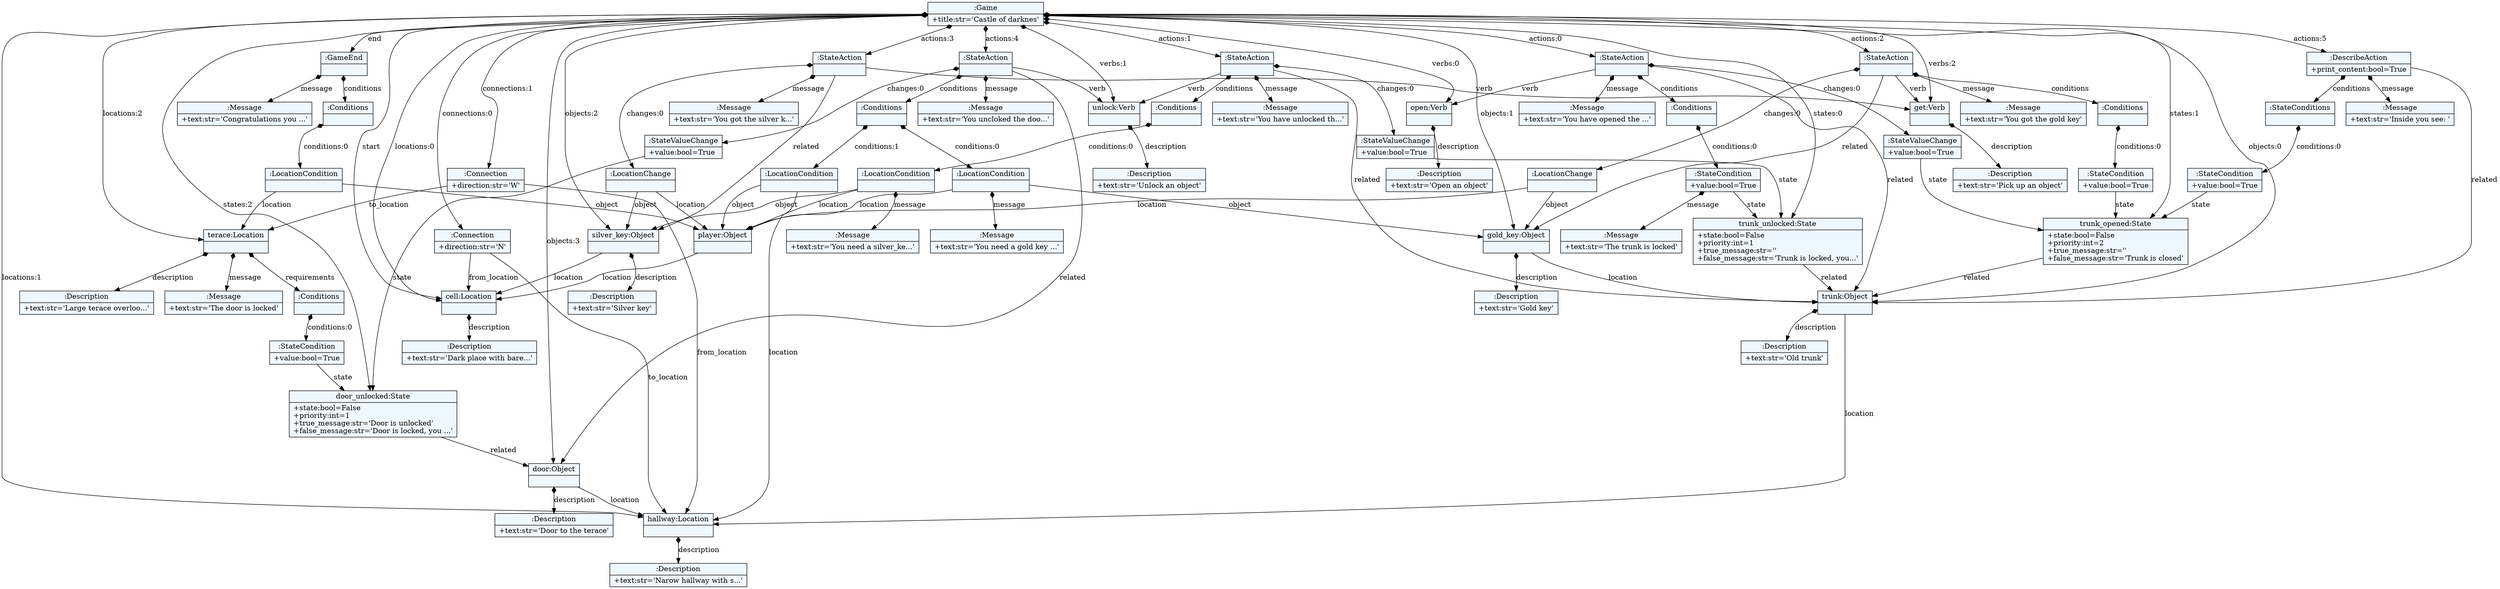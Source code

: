 
    digraph textX {
    fontname = "Bitstream Vera Sans"
    fontsize = 8
    node[
        shape=record,
        style=filled,
        fillcolor=aliceblue
    ]
    nodesep = 0.3
    edge[dir=black,arrowtail=empty]


1377814037984 -> 1377815945568 [label="start" ]
1377815945568 -> 1377815948256 [label="description" arrowtail=diamond dir=both]
1377815948256[label="{:Description|+text:str='Dark place with bare...'\l}"]
1377815945568[label="{cell:Location|}"]
1377814037984 -> 1377815699616 [label="end" arrowtail=diamond dir=both]
1377815699616 -> 1377815699664 [label="conditions" arrowtail=diamond dir=both]
1377815699664 -> 1377815946192 [label="conditions:0" arrowtail=diamond dir=both]
1377815946192 -> 1377767148944 [label="object" ]
1377767148944 -> 1377815945568 [label="location" ]
1377767148944[label="{player:Object|}"]
1377815946192 -> 1377815947920 [label="location" ]
1377815947920 -> 1377815947152 [label="description" arrowtail=diamond dir=both]
1377815947152[label="{:Description|+text:str='Large terace overloo...'\l}"]
1377815947920 -> 1377815946768 [label="requirements" arrowtail=diamond dir=both]
1377815946768 -> 1377815947728 [label="conditions:0" arrowtail=diamond dir=both]
1377815947728 -> 1377816016256 [label="state" ]
1377816016256 -> 1377816014960 [label="related" ]
1377816014960 -> 1377816015104 [label="description" arrowtail=diamond dir=both]
1377816015104[label="{:Description|+text:str='Door to the terace'\l}"]
1377816014960 -> 1377815949024 [label="location" ]
1377815949024 -> 1377815947488 [label="description" arrowtail=diamond dir=both]
1377815947488[label="{:Description|+text:str='Narow hallway with s...'\l}"]
1377815949024[label="{hallway:Location|}"]
1377816014960[label="{door:Object|}"]
1377816016256[label="{door_unlocked:State|+state:bool=False\l+priority:int=1\l+true_message:str='Door is unlocked'\l+false_message:str='Door is locked, you ...'\l}"]
1377815947728[label="{:StateCondition|+value:bool=True\l}"]
1377815946768[label="{:Conditions|}"]
1377815947920 -> 1377815947344 [label="message" arrowtail=diamond dir=both]
1377815947344[label="{:Message|+text:str='The door is locked'\l}"]
1377815947920[label="{terace:Location|}"]
1377815946192[label="{:LocationCondition|}"]
1377815699664[label="{:Conditions|}"]
1377815699616 -> 1377815946960 [label="message" arrowtail=diamond dir=both]
1377815946960[label="{:Message|+text:str='Congratulations you ...'\l}"]
1377815699616[label="{:GameEnd|}"]
1377814037984 -> 1377815945568 [label="locations:0" arrowtail=diamond dir=both]
1377814037984 -> 1377815949024 [label="locations:1" arrowtail=diamond dir=both]
1377814037984 -> 1377815947920 [label="locations:2" arrowtail=diamond dir=both]
1377814037984 -> 1377815947104 [label="connections:0" arrowtail=diamond dir=both]
1377815947104 -> 1377815945568 [label="from_location" ]
1377815947104 -> 1377815949024 [label="to_location" ]
1377815947104[label="{:Connection|+direction:str='N'\l}"]
1377814037984 -> 1377815947680 [label="connections:1" arrowtail=diamond dir=both]
1377815947680 -> 1377815949024 [label="from_location" ]
1377815947680 -> 1377815947920 [label="to_location" ]
1377815947680[label="{:Connection|+direction:str='W'\l}"]
1377814037984 -> 1377815946384 [label="objects:0" arrowtail=diamond dir=both]
1377815946384 -> 1377816016208 [label="description" arrowtail=diamond dir=both]
1377816016208[label="{:Description|+text:str='Old trunk'\l}"]
1377815946384 -> 1377815949024 [label="location" ]
1377815946384[label="{trunk:Object|}"]
1377814037984 -> 1377816016064 [label="objects:1" arrowtail=diamond dir=both]
1377816016064 -> 1377816017696 [label="description" arrowtail=diamond dir=both]
1377816017696[label="{:Description|+text:str='Gold key'\l}"]
1377816016064 -> 1377815946384 [label="location" ]
1377816016064[label="{gold_key:Object|}"]
1377814037984 -> 1377816017984 [label="objects:2" arrowtail=diamond dir=both]
1377816017984 -> 1377816017408 [label="description" arrowtail=diamond dir=both]
1377816017408[label="{:Description|+text:str='Silver key'\l}"]
1377816017984 -> 1377815945568 [label="location" ]
1377816017984[label="{silver_key:Object|}"]
1377814037984 -> 1377816014960 [label="objects:3" arrowtail=diamond dir=both]
1377814037984 -> 1377816016784 [label="states:0" arrowtail=diamond dir=both]
1377816016784 -> 1377815946384 [label="related" ]
1377816016784[label="{trunk_unlocked:State|+state:bool=False\l+priority:int=1\l+true_message:str=''\l+false_message:str='Trunk is locked, you...'\l}"]
1377814037984 -> 1377816015536 [label="states:1" arrowtail=diamond dir=both]
1377816015536 -> 1377815946384 [label="related" ]
1377816015536[label="{trunk_opened:State|+state:bool=False\l+priority:int=2\l+true_message:str=''\l+false_message:str='Trunk is closed'\l}"]
1377814037984 -> 1377816016256 [label="states:2" arrowtail=diamond dir=both]
1377814037984 -> 1377816016736 [label="actions:0" arrowtail=diamond dir=both]
1377816016736 -> 1377816055232 [label="verb" ]
1377816055232 -> 1377816037648 [label="description" arrowtail=diamond dir=both]
1377816037648[label="{:Description|+text:str='Open an object'\l}"]
1377816055232[label="{open:Verb|}"]
1377816016736 -> 1377815946384 [label="related" ]
1377816016736 -> 1377816017120 [label="conditions" arrowtail=diamond dir=both]
1377816017120 -> 1377816016928 [label="conditions:0" arrowtail=diamond dir=both]
1377816016928 -> 1377816016784 [label="state" ]
1377816016928 -> 1377815996160 [label="message" arrowtail=diamond dir=both]
1377815996160[label="{:Message|+text:str='The trunk is locked'\l}"]
1377816016928[label="{:StateCondition|+value:bool=True\l}"]
1377816017120[label="{:Conditions|}"]
1377816016736 -> 1377816016832 [label="changes:0" arrowtail=diamond dir=both]
1377816016832 -> 1377816015536 [label="state" ]
1377816016832[label="{:StateValueChange|+value:bool=True\l}"]
1377816016736 -> 1377816018464 [label="message" arrowtail=diamond dir=both]
1377816018464[label="{:Message|+text:str='You have opened the ...'\l}"]
1377816016736[label="{:StateAction|}"]
1377814037984 -> 1377816016352 [label="actions:1" arrowtail=diamond dir=both]
1377816016352 -> 1377816036832 [label="verb" ]
1377816036832 -> 1377816039184 [label="description" arrowtail=diamond dir=both]
1377816039184[label="{:Description|+text:str='Unlock an object'\l}"]
1377816036832[label="{unlock:Verb|}"]
1377816016352 -> 1377815946384 [label="related" ]
1377816016352 -> 1377815994576 [label="conditions" arrowtail=diamond dir=both]
1377815994576 -> 1377815998080 [label="conditions:0" arrowtail=diamond dir=both]
1377815998080 -> 1377816017984 [label="object" ]
1377815998080 -> 1377767148944 [label="location" ]
1377815998080 -> 1377815995056 [label="message" arrowtail=diamond dir=both]
1377815995056[label="{:Message|+text:str='You need a silver_ke...'\l}"]
1377815998080[label="{:LocationCondition|}"]
1377815994576[label="{:Conditions|}"]
1377816016352 -> 1377815995632 [label="changes:0" arrowtail=diamond dir=both]
1377815995632 -> 1377816016784 [label="state" ]
1377815995632[label="{:StateValueChange|+value:bool=True\l}"]
1377816016352 -> 1377815995584 [label="message" arrowtail=diamond dir=both]
1377815995584[label="{:Message|+text:str='You have unlocked th...'\l}"]
1377816016352[label="{:StateAction|}"]
1377814037984 -> 1377816017552 [label="actions:2" arrowtail=diamond dir=both]
1377816017552 -> 1377816036160 [label="verb" ]
1377816036160 -> 1377816038272 [label="description" arrowtail=diamond dir=both]
1377816038272[label="{:Description|+text:str='Pick up an object'\l}"]
1377816036160[label="{get:Verb|}"]
1377816017552 -> 1377816016064 [label="related" ]
1377816017552 -> 1377815995776 [label="conditions" arrowtail=diamond dir=both]
1377815995776 -> 1377815994768 [label="conditions:0" arrowtail=diamond dir=both]
1377815994768 -> 1377816015536 [label="state" ]
1377815994768[label="{:StateCondition|+value:bool=True\l}"]
1377815995776[label="{:Conditions|}"]
1377816017552 -> 1377815994720 [label="changes:0" arrowtail=diamond dir=both]
1377815994720 -> 1377816016064 [label="object" ]
1377815994720 -> 1377767148944 [label="location" ]
1377815994720[label="{:LocationChange|}"]
1377816017552 -> 1377815995152 [label="message" arrowtail=diamond dir=both]
1377815995152[label="{:Message|+text:str='You got the gold key'\l}"]
1377816017552[label="{:StateAction|}"]
1377814037984 -> 1377815998128 [label="actions:3" arrowtail=diamond dir=both]
1377815998128 -> 1377816036160 [label="verb" ]
1377815998128 -> 1377816017984 [label="related" ]
1377815998128 -> 1377816053120 [label="changes:0" arrowtail=diamond dir=both]
1377816053120 -> 1377816017984 [label="object" ]
1377816053120 -> 1377767148944 [label="location" ]
1377816053120[label="{:LocationChange|}"]
1377815998128 -> 1377816053552 [label="message" arrowtail=diamond dir=both]
1377816053552[label="{:Message|+text:str='You got the silver k...'\l}"]
1377815998128[label="{:StateAction|}"]
1377814037984 -> 1377816053936 [label="actions:4" arrowtail=diamond dir=both]
1377816053936 -> 1377816036832 [label="verb" ]
1377816053936 -> 1377816014960 [label="related" ]
1377816053936 -> 1377816054464 [label="conditions" arrowtail=diamond dir=both]
1377816054464 -> 1377816053744 [label="conditions:0" arrowtail=diamond dir=both]
1377816053744 -> 1377816016064 [label="object" ]
1377816053744 -> 1377767148944 [label="location" ]
1377816053744 -> 1377816052400 [label="message" arrowtail=diamond dir=both]
1377816052400[label="{:Message|+text:str='You need a gold key ...'\l}"]
1377816053744[label="{:LocationCondition|}"]
1377816054464 -> 1377816051920 [label="conditions:1" arrowtail=diamond dir=both]
1377816051920 -> 1377767148944 [label="object" ]
1377816051920 -> 1377815949024 [label="location" ]
1377816051920[label="{:LocationCondition|}"]
1377816054464[label="{:Conditions|}"]
1377816053936 -> 1377816053696 [label="changes:0" arrowtail=diamond dir=both]
1377816053696 -> 1377816016256 [label="state" ]
1377816053696[label="{:StateValueChange|+value:bool=True\l}"]
1377816053936 -> 1377816054128 [label="message" arrowtail=diamond dir=both]
1377816054128[label="{:Message|+text:str='You uncloked the doo...'\l}"]
1377816053936[label="{:StateAction|}"]
1377814037984 -> 1377816053264 [label="actions:5" arrowtail=diamond dir=both]
1377816053264 -> 1377815946384 [label="related" ]
1377816053264 -> 1377816036112 [label="conditions" arrowtail=diamond dir=both]
1377816036112 -> 1377816038992 [label="conditions:0" arrowtail=diamond dir=both]
1377816038992 -> 1377816015536 [label="state" ]
1377816038992[label="{:StateCondition|+value:bool=True\l}"]
1377816036112[label="{:StateConditions|}"]
1377816053264 -> 1377816035392 [label="message" arrowtail=diamond dir=both]
1377816035392[label="{:Message|+text:str='Inside you see: '\l}"]
1377816053264[label="{:DescribeAction|+print_content:bool=True\l}"]
1377814037984 -> 1377816055232 [label="verbs:0" arrowtail=diamond dir=both]
1377814037984 -> 1377816036832 [label="verbs:1" arrowtail=diamond dir=both]
1377814037984 -> 1377816036160 [label="verbs:2" arrowtail=diamond dir=both]
1377814037984[label="{:Game|+title:str='Castle of darknes'\l}"]

}
